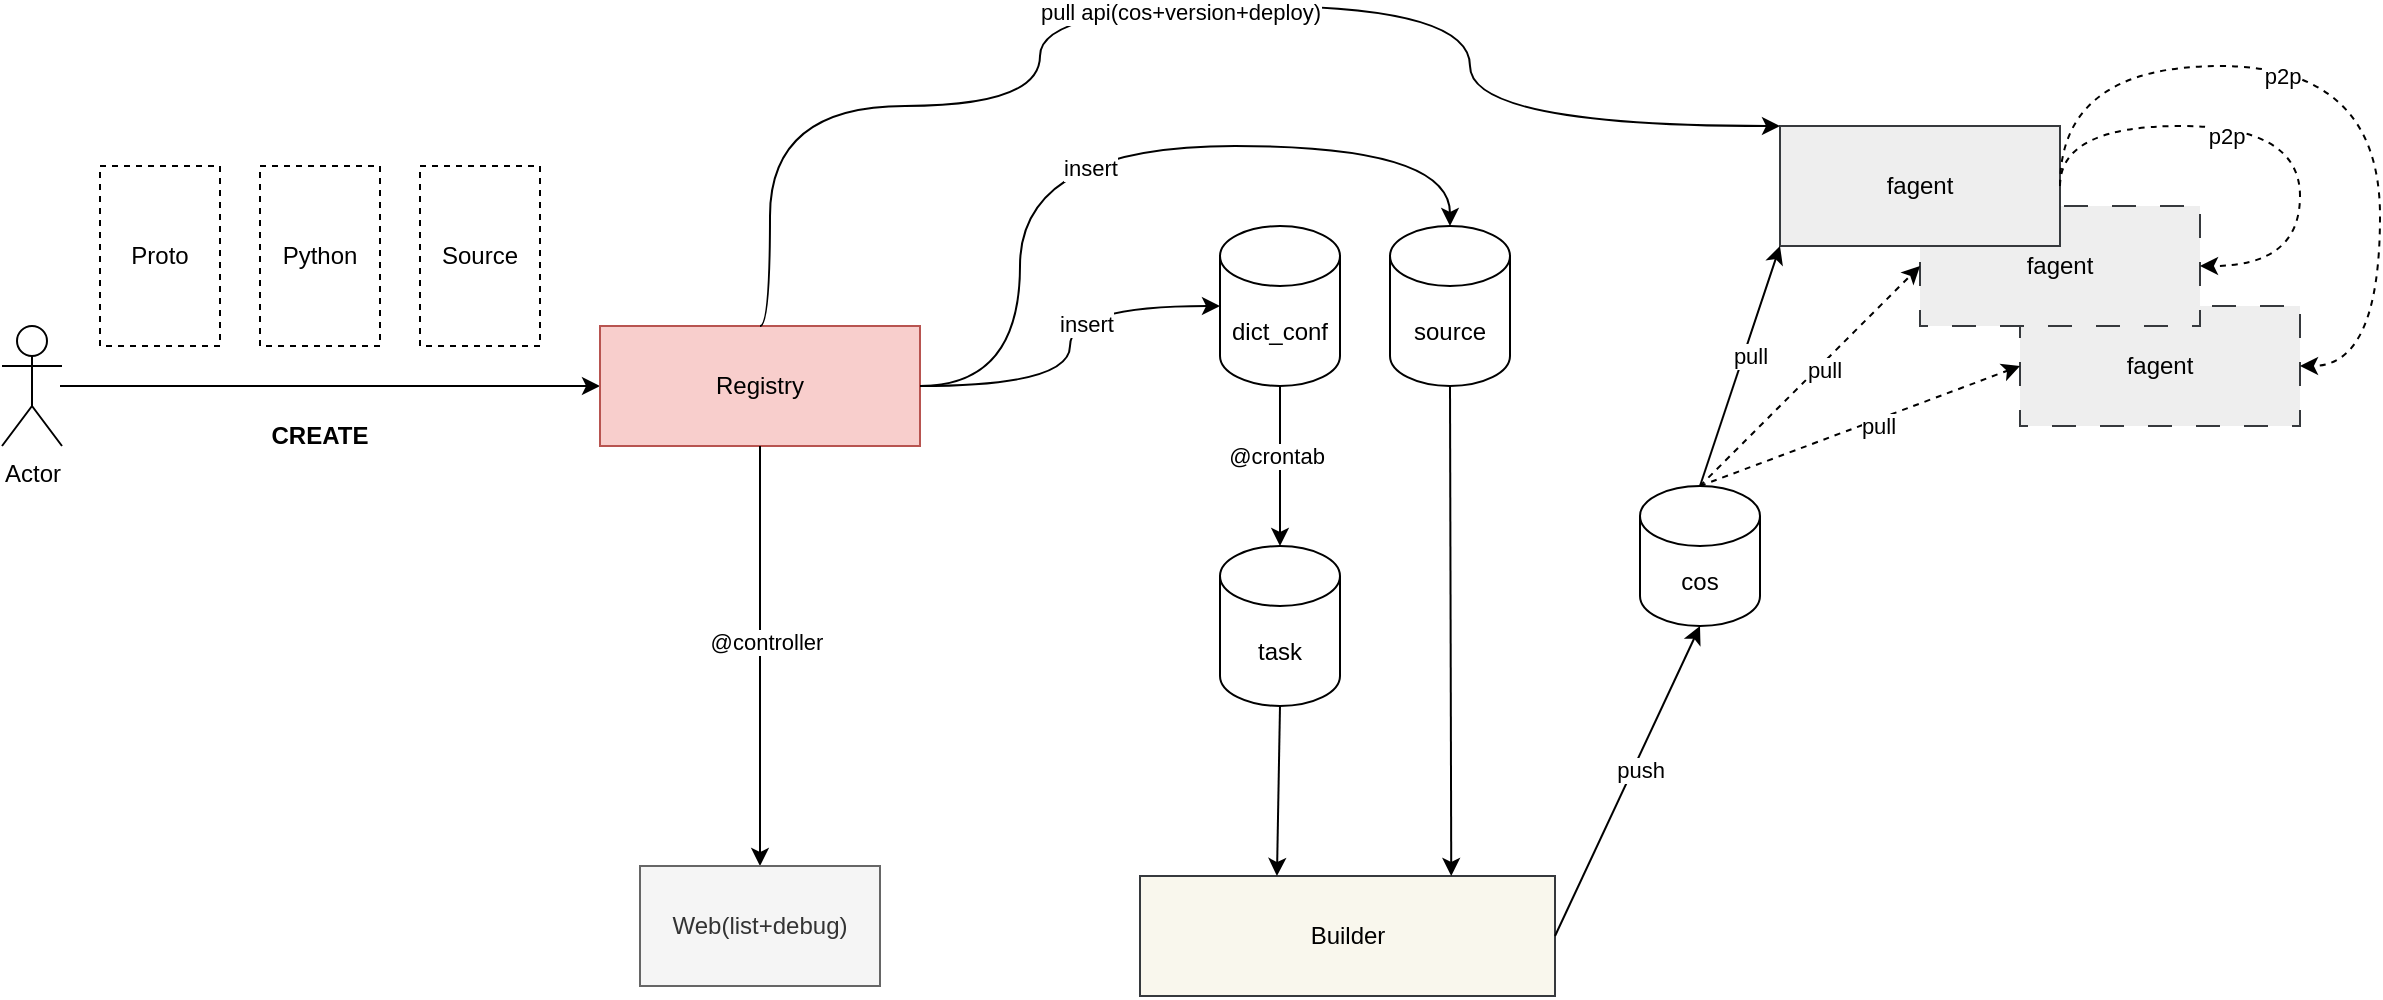 <mxfile version="20.8.20" type="github">
  <diagram name="第 1 页" id="0LXsUh5cUdM86AmTKY5Q">
    <mxGraphModel dx="1257" dy="811" grid="1" gridSize="10" guides="1" tooltips="1" connect="1" arrows="1" fold="1" page="1" pageScale="1" pageWidth="827" pageHeight="1169" math="0" shadow="0">
      <root>
        <mxCell id="0" />
        <mxCell id="1" parent="0" />
        <mxCell id="--D5oEIbNRq4zN85A4Cq-24" value="fagent" style="rounded=0;whiteSpace=wrap;html=1;dashed=1;dashPattern=12 12;fillColor=#eeeeee;strokeColor=#36393d;" vertex="1" parent="1">
          <mxGeometry x="1050" y="240" width="140" height="60" as="geometry" />
        </mxCell>
        <mxCell id="--D5oEIbNRq4zN85A4Cq-1" value="" style="endArrow=classic;html=1;rounded=0;" edge="1" parent="1">
          <mxGeometry width="50" height="50" relative="1" as="geometry">
            <mxPoint x="70" y="280" as="sourcePoint" />
            <mxPoint x="340" y="280" as="targetPoint" />
          </mxGeometry>
        </mxCell>
        <mxCell id="--D5oEIbNRq4zN85A4Cq-2" value="&lt;b&gt;CREATE&lt;/b&gt;" style="text;html=1;strokeColor=none;fillColor=none;align=center;verticalAlign=middle;whiteSpace=wrap;rounded=0;" vertex="1" parent="1">
          <mxGeometry x="170" y="290" width="60" height="30" as="geometry" />
        </mxCell>
        <mxCell id="--D5oEIbNRq4zN85A4Cq-3" value="Proto" style="rounded=0;whiteSpace=wrap;html=1;dashed=1;" vertex="1" parent="1">
          <mxGeometry x="90" y="170" width="60" height="90" as="geometry" />
        </mxCell>
        <mxCell id="--D5oEIbNRq4zN85A4Cq-4" value="Python" style="rounded=0;whiteSpace=wrap;html=1;dashed=1;" vertex="1" parent="1">
          <mxGeometry x="170" y="170" width="60" height="90" as="geometry" />
        </mxCell>
        <mxCell id="--D5oEIbNRq4zN85A4Cq-5" value="Source" style="rounded=0;whiteSpace=wrap;html=1;dashed=1;" vertex="1" parent="1">
          <mxGeometry x="250" y="170" width="60" height="90" as="geometry" />
        </mxCell>
        <mxCell id="--D5oEIbNRq4zN85A4Cq-6" value="Registry" style="rounded=0;whiteSpace=wrap;html=1;fillColor=#f8cecc;strokeColor=#b85450;" vertex="1" parent="1">
          <mxGeometry x="340" y="250" width="160" height="60" as="geometry" />
        </mxCell>
        <mxCell id="--D5oEIbNRq4zN85A4Cq-10" value="" style="edgeStyle=orthogonalEdgeStyle;rounded=0;orthogonalLoop=1;jettySize=auto;html=1;" edge="1" parent="1" source="--D5oEIbNRq4zN85A4Cq-7" target="--D5oEIbNRq4zN85A4Cq-9">
          <mxGeometry relative="1" as="geometry" />
        </mxCell>
        <mxCell id="--D5oEIbNRq4zN85A4Cq-11" value="@crontab" style="edgeLabel;html=1;align=center;verticalAlign=middle;resizable=0;points=[];" vertex="1" connectable="0" parent="--D5oEIbNRq4zN85A4Cq-10">
          <mxGeometry x="-0.12" y="-2" relative="1" as="geometry">
            <mxPoint as="offset" />
          </mxGeometry>
        </mxCell>
        <mxCell id="--D5oEIbNRq4zN85A4Cq-7" value="dict_conf" style="shape=cylinder3;whiteSpace=wrap;html=1;boundedLbl=1;backgroundOutline=1;size=15;" vertex="1" parent="1">
          <mxGeometry x="650" y="200" width="60" height="80" as="geometry" />
        </mxCell>
        <mxCell id="--D5oEIbNRq4zN85A4Cq-8" value="source" style="shape=cylinder3;whiteSpace=wrap;html=1;boundedLbl=1;backgroundOutline=1;size=15;" vertex="1" parent="1">
          <mxGeometry x="735" y="200" width="60" height="80" as="geometry" />
        </mxCell>
        <mxCell id="--D5oEIbNRq4zN85A4Cq-9" value="task" style="shape=cylinder3;whiteSpace=wrap;html=1;boundedLbl=1;backgroundOutline=1;size=15;" vertex="1" parent="1">
          <mxGeometry x="650" y="360" width="60" height="80" as="geometry" />
        </mxCell>
        <mxCell id="--D5oEIbNRq4zN85A4Cq-15" value="Builder" style="rounded=0;whiteSpace=wrap;html=1;fillColor=#f9f7ed;strokeColor=#36393d;" vertex="1" parent="1">
          <mxGeometry x="610" y="525" width="207.5" height="60" as="geometry" />
        </mxCell>
        <mxCell id="--D5oEIbNRq4zN85A4Cq-17" value="" style="endArrow=classic;html=1;rounded=0;exitX=0.5;exitY=1;exitDx=0;exitDy=0;exitPerimeter=0;entryX=0.75;entryY=0;entryDx=0;entryDy=0;" edge="1" parent="1" source="--D5oEIbNRq4zN85A4Cq-8" target="--D5oEIbNRq4zN85A4Cq-15">
          <mxGeometry width="50" height="50" relative="1" as="geometry">
            <mxPoint x="350" y="530" as="sourcePoint" />
            <mxPoint x="400" y="480" as="targetPoint" />
          </mxGeometry>
        </mxCell>
        <mxCell id="--D5oEIbNRq4zN85A4Cq-18" value="" style="endArrow=classic;html=1;rounded=0;edgeStyle=orthogonalEdgeStyle;curved=1;entryX=0;entryY=0.5;entryDx=0;entryDy=0;entryPerimeter=0;exitX=1;exitY=0.5;exitDx=0;exitDy=0;" edge="1" parent="1" source="--D5oEIbNRq4zN85A4Cq-6" target="--D5oEIbNRq4zN85A4Cq-7">
          <mxGeometry width="50" height="50" relative="1" as="geometry">
            <mxPoint x="460" y="450" as="sourcePoint" />
            <mxPoint x="510" y="400" as="targetPoint" />
          </mxGeometry>
        </mxCell>
        <mxCell id="--D5oEIbNRq4zN85A4Cq-29" value="insert" style="edgeLabel;html=1;align=center;verticalAlign=middle;resizable=0;points=[];" vertex="1" connectable="0" parent="--D5oEIbNRq4zN85A4Cq-18">
          <mxGeometry x="0.122" y="-7" relative="1" as="geometry">
            <mxPoint x="1" as="offset" />
          </mxGeometry>
        </mxCell>
        <mxCell id="--D5oEIbNRq4zN85A4Cq-19" value="" style="endArrow=classic;html=1;rounded=0;edgeStyle=orthogonalEdgeStyle;curved=1;entryX=0.5;entryY=0;entryDx=0;entryDy=0;entryPerimeter=0;exitX=1;exitY=0.5;exitDx=0;exitDy=0;" edge="1" parent="1" source="--D5oEIbNRq4zN85A4Cq-6" target="--D5oEIbNRq4zN85A4Cq-8">
          <mxGeometry width="50" height="50" relative="1" as="geometry">
            <mxPoint x="520" y="290" as="sourcePoint" />
            <mxPoint x="660" y="250" as="targetPoint" />
            <Array as="points">
              <mxPoint x="550" y="280" />
              <mxPoint x="550" y="160" />
              <mxPoint x="765" y="160" />
            </Array>
          </mxGeometry>
        </mxCell>
        <mxCell id="--D5oEIbNRq4zN85A4Cq-28" value="insert" style="edgeLabel;html=1;align=center;verticalAlign=middle;resizable=0;points=[];" vertex="1" connectable="0" parent="--D5oEIbNRq4zN85A4Cq-19">
          <mxGeometry x="-0.043" y="-11" relative="1" as="geometry">
            <mxPoint x="1" as="offset" />
          </mxGeometry>
        </mxCell>
        <mxCell id="--D5oEIbNRq4zN85A4Cq-20" value="cos" style="shape=cylinder3;whiteSpace=wrap;html=1;boundedLbl=1;backgroundOutline=1;size=15;" vertex="1" parent="1">
          <mxGeometry x="860" y="330" width="60" height="70" as="geometry" />
        </mxCell>
        <mxCell id="--D5oEIbNRq4zN85A4Cq-21" value="" style="endArrow=classic;html=1;rounded=0;curved=1;exitX=1;exitY=0.5;exitDx=0;exitDy=0;entryX=0.5;entryY=1;entryDx=0;entryDy=0;entryPerimeter=0;" edge="1" parent="1" source="--D5oEIbNRq4zN85A4Cq-15" target="--D5oEIbNRq4zN85A4Cq-20">
          <mxGeometry width="50" height="50" relative="1" as="geometry">
            <mxPoint x="870" y="530" as="sourcePoint" />
            <mxPoint x="920" y="480" as="targetPoint" />
          </mxGeometry>
        </mxCell>
        <mxCell id="--D5oEIbNRq4zN85A4Cq-30" value="push" style="edgeLabel;html=1;align=center;verticalAlign=middle;resizable=0;points=[];" vertex="1" connectable="0" parent="--D5oEIbNRq4zN85A4Cq-21">
          <mxGeometry x="0.095" y="-3" relative="1" as="geometry">
            <mxPoint as="offset" />
          </mxGeometry>
        </mxCell>
        <mxCell id="--D5oEIbNRq4zN85A4Cq-23" value="fagent" style="rounded=0;whiteSpace=wrap;html=1;dashed=1;dashPattern=12 12;fillColor=#eeeeee;strokeColor=#36393d;" vertex="1" parent="1">
          <mxGeometry x="1000" y="190" width="140" height="60" as="geometry" />
        </mxCell>
        <mxCell id="--D5oEIbNRq4zN85A4Cq-22" value="fagent" style="rounded=0;whiteSpace=wrap;html=1;fillColor=#eeeeee;strokeColor=#36393d;" vertex="1" parent="1">
          <mxGeometry x="930" y="150" width="140" height="60" as="geometry" />
        </mxCell>
        <mxCell id="--D5oEIbNRq4zN85A4Cq-26" value="" style="endArrow=classic;html=1;rounded=0;edgeStyle=orthogonalEdgeStyle;curved=1;entryX=0;entryY=0;entryDx=0;entryDy=0;exitX=0.5;exitY=0;exitDx=0;exitDy=0;" edge="1" parent="1" source="--D5oEIbNRq4zN85A4Cq-6" target="--D5oEIbNRq4zN85A4Cq-22">
          <mxGeometry width="50" height="50" relative="1" as="geometry">
            <mxPoint x="520" y="290" as="sourcePoint" />
            <mxPoint x="775" y="210" as="targetPoint" />
            <Array as="points">
              <mxPoint x="425" y="140" />
              <mxPoint x="560" y="140" />
              <mxPoint x="560" y="90" />
              <mxPoint x="775" y="90" />
              <mxPoint x="775" y="150" />
            </Array>
          </mxGeometry>
        </mxCell>
        <mxCell id="--D5oEIbNRq4zN85A4Cq-27" value="pull api(cos+version+deploy)" style="edgeLabel;html=1;align=center;verticalAlign=middle;resizable=0;points=[];" vertex="1" connectable="0" parent="--D5oEIbNRq4zN85A4Cq-26">
          <mxGeometry x="0.014" y="-3" relative="1" as="geometry">
            <mxPoint as="offset" />
          </mxGeometry>
        </mxCell>
        <mxCell id="--D5oEIbNRq4zN85A4Cq-31" value="" style="endArrow=classic;html=1;rounded=0;curved=1;exitX=0.5;exitY=0;exitDx=0;exitDy=0;entryX=0;entryY=1;entryDx=0;entryDy=0;exitPerimeter=0;" edge="1" parent="1" source="--D5oEIbNRq4zN85A4Cq-20" target="--D5oEIbNRq4zN85A4Cq-22">
          <mxGeometry width="50" height="50" relative="1" as="geometry">
            <mxPoint x="819" y="510" as="sourcePoint" />
            <mxPoint x="900" y="410" as="targetPoint" />
          </mxGeometry>
        </mxCell>
        <mxCell id="--D5oEIbNRq4zN85A4Cq-32" value="pull" style="edgeLabel;html=1;align=center;verticalAlign=middle;resizable=0;points=[];" vertex="1" connectable="0" parent="--D5oEIbNRq4zN85A4Cq-31">
          <mxGeometry x="0.095" y="-3" relative="1" as="geometry">
            <mxPoint as="offset" />
          </mxGeometry>
        </mxCell>
        <mxCell id="--D5oEIbNRq4zN85A4Cq-33" value="" style="endArrow=classic;html=1;rounded=0;curved=1;exitX=0.5;exitY=1;exitDx=0;exitDy=0;exitPerimeter=0;entryX=0.33;entryY=0;entryDx=0;entryDy=0;entryPerimeter=0;" edge="1" parent="1" source="--D5oEIbNRq4zN85A4Cq-9" target="--D5oEIbNRq4zN85A4Cq-15">
          <mxGeometry width="50" height="50" relative="1" as="geometry">
            <mxPoint x="440" y="430" as="sourcePoint" />
            <mxPoint x="640" y="470" as="targetPoint" />
          </mxGeometry>
        </mxCell>
        <mxCell id="--D5oEIbNRq4zN85A4Cq-34" value="" style="endArrow=classic;html=1;rounded=0;curved=1;edgeStyle=orthogonalEdgeStyle;entryX=1;entryY=0.5;entryDx=0;entryDy=0;dashed=1;" edge="1" parent="1" target="--D5oEIbNRq4zN85A4Cq-23">
          <mxGeometry width="50" height="50" relative="1" as="geometry">
            <mxPoint x="1070" y="180" as="sourcePoint" />
            <mxPoint x="1210" y="110" as="targetPoint" />
            <Array as="points">
              <mxPoint x="1070" y="150" />
              <mxPoint x="1190" y="150" />
              <mxPoint x="1190" y="220" />
            </Array>
          </mxGeometry>
        </mxCell>
        <mxCell id="--D5oEIbNRq4zN85A4Cq-35" value="p2p" style="edgeLabel;html=1;align=center;verticalAlign=middle;resizable=0;points=[];" vertex="1" connectable="0" parent="--D5oEIbNRq4zN85A4Cq-34">
          <mxGeometry x="-0.165" y="-5" relative="1" as="geometry">
            <mxPoint as="offset" />
          </mxGeometry>
        </mxCell>
        <mxCell id="--D5oEIbNRq4zN85A4Cq-36" value="" style="endArrow=classic;html=1;rounded=0;curved=1;exitX=1;exitY=0.5;exitDx=0;exitDy=0;edgeStyle=orthogonalEdgeStyle;entryX=1;entryY=0.5;entryDx=0;entryDy=0;dashed=1;" edge="1" parent="1" source="--D5oEIbNRq4zN85A4Cq-22" target="--D5oEIbNRq4zN85A4Cq-24">
          <mxGeometry width="50" height="50" relative="1" as="geometry">
            <mxPoint x="1080" y="175" as="sourcePoint" />
            <mxPoint x="1150" y="230" as="targetPoint" />
            <Array as="points">
              <mxPoint x="1070" y="120" />
              <mxPoint x="1230" y="120" />
              <mxPoint x="1230" y="270" />
            </Array>
          </mxGeometry>
        </mxCell>
        <mxCell id="--D5oEIbNRq4zN85A4Cq-37" value="p2p" style="edgeLabel;html=1;align=center;verticalAlign=middle;resizable=0;points=[];" vertex="1" connectable="0" parent="--D5oEIbNRq4zN85A4Cq-36">
          <mxGeometry x="-0.165" y="-5" relative="1" as="geometry">
            <mxPoint as="offset" />
          </mxGeometry>
        </mxCell>
        <mxCell id="--D5oEIbNRq4zN85A4Cq-38" value="" style="endArrow=classic;html=1;rounded=0;curved=1;entryX=0;entryY=0.5;entryDx=0;entryDy=0;dashed=1;" edge="1" parent="1" target="--D5oEIbNRq4zN85A4Cq-23">
          <mxGeometry width="50" height="50" relative="1" as="geometry">
            <mxPoint x="890" y="330" as="sourcePoint" />
            <mxPoint x="940" y="220" as="targetPoint" />
          </mxGeometry>
        </mxCell>
        <mxCell id="--D5oEIbNRq4zN85A4Cq-39" value="pull" style="edgeLabel;html=1;align=center;verticalAlign=middle;resizable=0;points=[];" vertex="1" connectable="0" parent="--D5oEIbNRq4zN85A4Cq-38">
          <mxGeometry x="0.095" y="-3" relative="1" as="geometry">
            <mxPoint as="offset" />
          </mxGeometry>
        </mxCell>
        <mxCell id="--D5oEIbNRq4zN85A4Cq-40" value="" style="endArrow=classic;html=1;rounded=0;curved=1;exitX=0.5;exitY=0;exitDx=0;exitDy=0;entryX=0;entryY=0.5;entryDx=0;entryDy=0;exitPerimeter=0;dashed=1;" edge="1" parent="1" source="--D5oEIbNRq4zN85A4Cq-20" target="--D5oEIbNRq4zN85A4Cq-24">
          <mxGeometry width="50" height="50" relative="1" as="geometry">
            <mxPoint x="910" y="350" as="sourcePoint" />
            <mxPoint x="950" y="230" as="targetPoint" />
          </mxGeometry>
        </mxCell>
        <mxCell id="--D5oEIbNRq4zN85A4Cq-41" value="pull" style="edgeLabel;html=1;align=center;verticalAlign=middle;resizable=0;points=[];" vertex="1" connectable="0" parent="--D5oEIbNRq4zN85A4Cq-40">
          <mxGeometry x="0.095" y="-3" relative="1" as="geometry">
            <mxPoint as="offset" />
          </mxGeometry>
        </mxCell>
        <mxCell id="--D5oEIbNRq4zN85A4Cq-43" value="" style="endArrow=classic;html=1;rounded=0;curved=1;exitX=0.5;exitY=1;exitDx=0;exitDy=0;entryX=0.5;entryY=0;entryDx=0;entryDy=0;" edge="1" parent="1" source="--D5oEIbNRq4zN85A4Cq-6" target="--D5oEIbNRq4zN85A4Cq-47">
          <mxGeometry width="50" height="50" relative="1" as="geometry">
            <mxPoint x="310" y="490" as="sourcePoint" />
            <mxPoint x="425" y="480" as="targetPoint" />
          </mxGeometry>
        </mxCell>
        <mxCell id="--D5oEIbNRq4zN85A4Cq-45" value="@controller" style="edgeLabel;html=1;align=center;verticalAlign=middle;resizable=0;points=[];" vertex="1" connectable="0" parent="--D5oEIbNRq4zN85A4Cq-43">
          <mxGeometry x="-0.067" y="-1" relative="1" as="geometry">
            <mxPoint x="4" as="offset" />
          </mxGeometry>
        </mxCell>
        <mxCell id="--D5oEIbNRq4zN85A4Cq-47" value="Web(list+debug)" style="rounded=0;whiteSpace=wrap;html=1;fillColor=#f5f5f5;strokeColor=#666666;fontColor=#333333;" vertex="1" parent="1">
          <mxGeometry x="360" y="520" width="120" height="60" as="geometry" />
        </mxCell>
        <mxCell id="--D5oEIbNRq4zN85A4Cq-48" value="Actor" style="shape=umlActor;verticalLabelPosition=bottom;verticalAlign=top;html=1;outlineConnect=0;" vertex="1" parent="1">
          <mxGeometry x="41" y="250" width="30" height="60" as="geometry" />
        </mxCell>
      </root>
    </mxGraphModel>
  </diagram>
</mxfile>
